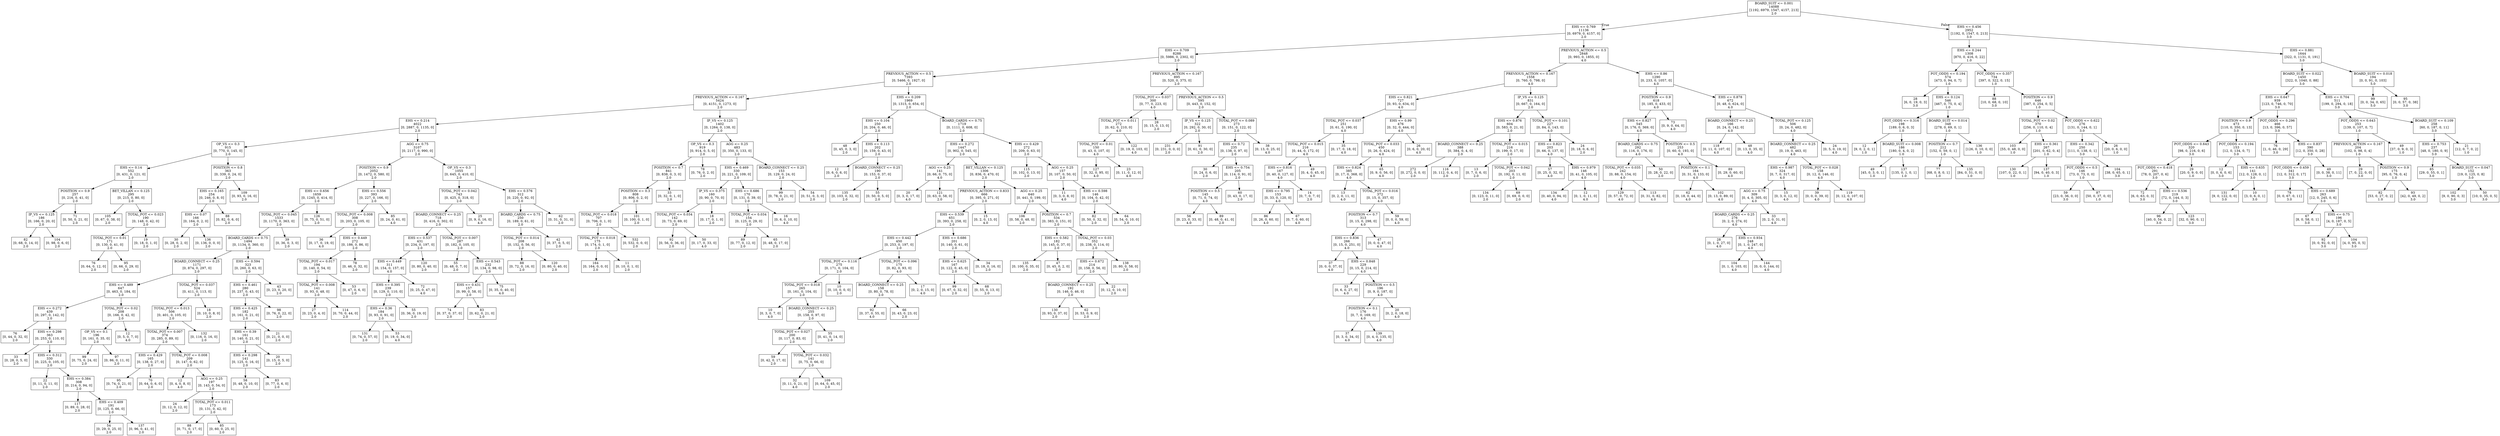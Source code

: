 digraph Tree {
node [shape=box] ;
0 [label="BOARD_SUIT <= 0.001\n14088\n[1192, 6979, 1547, 4157, 213]\n2.0"] ;
1 [label="EHS <= 0.769\n11136\n[0, 6979, 0, 4157, 0]\n2.0"] ;
0 -> 1 [labeldistance=2.5, labelangle=45, headlabel="True"] ;
2 [label="EHS <= 0.709\n8288\n[0, 5986, 0, 2302, 0]\n2.0"] ;
1 -> 2 ;
3 [label="PREVIOUS_ACTION <= 0.5\n7393\n[0, 5466, 0, 1927, 0]\n2.0"] ;
2 -> 3 ;
4 [label="PREVIOUS_ACTION <= 0.167\n5424\n[0, 4151, 0, 1273, 0]\n2.0"] ;
3 -> 4 ;
5 [label="EHS <= 0.214\n4022\n[0, 2887, 0, 1135, 0]\n2.0"] ;
4 -> 5 ;
6 [label="OP_VS <= 0.3\n915\n[0, 770, 0, 145, 0]\n2.0"] ;
5 -> 6 ;
7 [label="EHS <= 0.14\n552\n[0, 431, 0, 121, 0]\n2.0"] ;
6 -> 7 ;
8 [label="POSITION <= 0.9\n257\n[0, 216, 0, 41, 0]\n2.0"] ;
7 -> 8 ;
9 [label="IP_VS <= 0.125\n186\n[0, 166, 0, 20, 0]\n2.0"] ;
8 -> 9 ;
10 [label="82\n[0, 68, 0, 14, 0]\n2.0"] ;
9 -> 10 ;
11 [label="104\n[0, 98, 0, 6, 0]\n2.0"] ;
9 -> 11 ;
12 [label="71\n[0, 50, 0, 21, 0]\n2.0"] ;
8 -> 12 ;
13 [label="BET_VILLAN <= 0.125\n295\n[0, 215, 0, 80, 0]\n2.0"] ;
7 -> 13 ;
14 [label="105\n[0, 67, 0, 38, 0]\n2.0"] ;
13 -> 14 ;
15 [label="TOTAL_POT <= 0.023\n190\n[0, 148, 0, 42, 0]\n2.0"] ;
13 -> 15 ;
16 [label="TOTAL_POT <= 0.01\n171\n[0, 130, 0, 41, 0]\n2.0"] ;
15 -> 16 ;
17 [label="76\n[0, 64, 0, 12, 0]\n2.0"] ;
16 -> 17 ;
18 [label="95\n[0, 66, 0, 29, 0]\n2.0"] ;
16 -> 18 ;
19 [label="19\n[0, 18, 0, 1, 0]\n2.0"] ;
15 -> 19 ;
20 [label="POSITION <= 0.8\n363\n[0, 339, 0, 24, 0]\n2.0"] ;
6 -> 20 ;
21 [label="EHS <= 0.165\n254\n[0, 246, 0, 8, 0]\n2.0"] ;
20 -> 21 ;
22 [label="EHS <= 0.07\n166\n[0, 164, 0, 2, 0]\n2.0"] ;
21 -> 22 ;
23 [label="30\n[0, 28, 0, 2, 0]\n2.0"] ;
22 -> 23 ;
24 [label="136\n[0, 136, 0, 0, 0]\n2.0"] ;
22 -> 24 ;
25 [label="88\n[0, 82, 0, 6, 0]\n2.0"] ;
21 -> 25 ;
26 [label="109\n[0, 93, 0, 16, 0]\n2.0"] ;
20 -> 26 ;
27 [label="AGG <= 0.75\n3107\n[0, 2117, 0, 990, 0]\n2.0"] ;
5 -> 27 ;
28 [label="POSITION <= 0.9\n2052\n[0, 1472, 0, 580, 0]\n2.0"] ;
27 -> 28 ;
29 [label="EHS <= 0.656\n1659\n[0, 1245, 0, 414, 0]\n2.0"] ;
28 -> 29 ;
30 [label="TOTAL_POT <= 0.045\n1533\n[0, 1170, 0, 363, 0]\n2.0"] ;
29 -> 30 ;
31 [label="BOARD_CARDS <= 0.75\n1494\n[0, 1134, 0, 360, 0]\n2.0"] ;
30 -> 31 ;
32 [label="BOARD_CONNECT <= 0.25\n1171\n[0, 874, 0, 297, 0]\n2.0"] ;
31 -> 32 ;
33 [label="EHS <= 0.489\n647\n[0, 463, 0, 184, 0]\n2.0"] ;
32 -> 33 ;
34 [label="EHS <= 0.272\n439\n[0, 297, 0, 142, 0]\n2.0"] ;
33 -> 34 ;
35 [label="76\n[0, 44, 0, 32, 0]\n2.0"] ;
34 -> 35 ;
36 [label="EHS <= 0.298\n363\n[0, 253, 0, 110, 0]\n2.0"] ;
34 -> 36 ;
37 [label="33\n[0, 28, 0, 5, 0]\n2.0"] ;
36 -> 37 ;
38 [label="EHS <= 0.312\n330\n[0, 225, 0, 105, 0]\n2.0"] ;
36 -> 38 ;
39 [label="22\n[0, 11, 0, 11, 0]\n2.0"] ;
38 -> 39 ;
40 [label="EHS <= 0.384\n308\n[0, 214, 0, 94, 0]\n2.0"] ;
38 -> 40 ;
41 [label="117\n[0, 89, 0, 28, 0]\n2.0"] ;
40 -> 41 ;
42 [label="EHS <= 0.409\n191\n[0, 125, 0, 66, 0]\n2.0"] ;
40 -> 42 ;
43 [label="54\n[0, 29, 0, 25, 0]\n2.0"] ;
42 -> 43 ;
44 [label="137\n[0, 96, 0, 41, 0]\n2.0"] ;
42 -> 44 ;
45 [label="TOTAL_POT <= 0.02\n208\n[0, 166, 0, 42, 0]\n2.0"] ;
33 -> 45 ;
46 [label="OP_VS <= 0.1\n196\n[0, 161, 0, 35, 0]\n2.0"] ;
45 -> 46 ;
47 [label="99\n[0, 75, 0, 24, 0]\n2.0"] ;
46 -> 47 ;
48 [label="97\n[0, 86, 0, 11, 0]\n2.0"] ;
46 -> 48 ;
49 [label="12\n[0, 5, 0, 7, 0]\n4.0"] ;
45 -> 49 ;
50 [label="TOTAL_POT <= 0.037\n524\n[0, 411, 0, 113, 0]\n2.0"] ;
32 -> 50 ;
51 [label="TOTAL_POT <= 0.013\n506\n[0, 401, 0, 105, 0]\n2.0"] ;
50 -> 51 ;
52 [label="TOTAL_POT <= 0.007\n374\n[0, 285, 0, 89, 0]\n2.0"] ;
51 -> 52 ;
53 [label="EHS <= 0.429\n165\n[0, 138, 0, 27, 0]\n2.0"] ;
52 -> 53 ;
54 [label="95\n[0, 74, 0, 21, 0]\n2.0"] ;
53 -> 54 ;
55 [label="70\n[0, 64, 0, 6, 0]\n2.0"] ;
53 -> 55 ;
56 [label="TOTAL_POT <= 0.008\n209\n[0, 147, 0, 62, 0]\n2.0"] ;
52 -> 56 ;
57 [label="12\n[0, 4, 0, 8, 0]\n4.0"] ;
56 -> 57 ;
58 [label="AGG <= 0.25\n197\n[0, 143, 0, 54, 0]\n2.0"] ;
56 -> 58 ;
59 [label="24\n[0, 12, 0, 12, 0]\n2.0"] ;
58 -> 59 ;
60 [label="TOTAL_POT <= 0.011\n173\n[0, 131, 0, 42, 0]\n2.0"] ;
58 -> 60 ;
61 [label="88\n[0, 71, 0, 17, 0]\n2.0"] ;
60 -> 61 ;
62 [label="85\n[0, 60, 0, 25, 0]\n2.0"] ;
60 -> 62 ;
63 [label="132\n[0, 116, 0, 16, 0]\n2.0"] ;
51 -> 63 ;
64 [label="18\n[0, 10, 0, 8, 0]\n2.0"] ;
50 -> 64 ;
65 [label="EHS <= 0.594\n323\n[0, 260, 0, 63, 0]\n2.0"] ;
31 -> 65 ;
66 [label="EHS <= 0.461\n280\n[0, 237, 0, 43, 0]\n2.0"] ;
65 -> 66 ;
67 [label="EHS <= 0.425\n182\n[0, 161, 0, 21, 0]\n2.0"] ;
66 -> 67 ;
68 [label="EHS <= 0.39\n161\n[0, 140, 0, 21, 0]\n2.0"] ;
67 -> 68 ;
69 [label="EHS <= 0.298\n141\n[0, 125, 0, 16, 0]\n2.0"] ;
68 -> 69 ;
70 [label="58\n[0, 48, 0, 10, 0]\n2.0"] ;
69 -> 70 ;
71 [label="83\n[0, 77, 0, 6, 0]\n2.0"] ;
69 -> 71 ;
72 [label="20\n[0, 15, 0, 5, 0]\n2.0"] ;
68 -> 72 ;
73 [label="21\n[0, 21, 0, 0, 0]\n2.0"] ;
67 -> 73 ;
74 [label="98\n[0, 76, 0, 22, 0]\n2.0"] ;
66 -> 74 ;
75 [label="43\n[0, 23, 0, 20, 0]\n2.0"] ;
65 -> 75 ;
76 [label="39\n[0, 36, 0, 3, 0]\n2.0"] ;
30 -> 76 ;
77 [label="126\n[0, 75, 0, 51, 0]\n2.0"] ;
29 -> 77 ;
78 [label="EHS <= 0.556\n393\n[0, 227, 0, 166, 0]\n2.0"] ;
28 -> 78 ;
79 [label="TOTAL_POT <= 0.008\n308\n[0, 203, 0, 105, 0]\n2.0"] ;
78 -> 79 ;
80 [label="36\n[0, 17, 0, 19, 0]\n4.0"] ;
79 -> 80 ;
81 [label="EHS <= 0.449\n272\n[0, 186, 0, 86, 0]\n2.0"] ;
79 -> 81 ;
82 [label="TOTAL_POT <= 0.017\n194\n[0, 140, 0, 54, 0]\n2.0"] ;
81 -> 82 ;
83 [label="TOTAL_POT <= 0.008\n141\n[0, 93, 0, 48, 0]\n2.0"] ;
82 -> 83 ;
84 [label="27\n[0, 23, 0, 4, 0]\n2.0"] ;
83 -> 84 ;
85 [label="114\n[0, 70, 0, 44, 0]\n2.0"] ;
83 -> 85 ;
86 [label="53\n[0, 47, 0, 6, 0]\n2.0"] ;
82 -> 86 ;
87 [label="78\n[0, 46, 0, 32, 0]\n2.0"] ;
81 -> 87 ;
88 [label="85\n[0, 24, 0, 61, 0]\n4.0"] ;
78 -> 88 ;
89 [label="OP_VS <= 0.3\n1055\n[0, 645, 0, 410, 0]\n2.0"] ;
27 -> 89 ;
90 [label="TOTAL_POT <= 0.042\n743\n[0, 425, 0, 318, 0]\n2.0"] ;
89 -> 90 ;
91 [label="BOARD_CONNECT <= 0.25\n718\n[0, 416, 0, 302, 0]\n2.0"] ;
90 -> 91 ;
92 [label="EHS <= 0.537\n431\n[0, 234, 0, 197, 0]\n2.0"] ;
91 -> 92 ;
93 [label="EHS <= 0.449\n311\n[0, 154, 0, 157, 0]\n4.0"] ;
92 -> 93 ;
94 [label="EHS <= 0.395\n239\n[0, 129, 0, 110, 0]\n2.0"] ;
93 -> 94 ;
95 [label="EHS <= 0.36\n184\n[0, 93, 0, 91, 0]\n2.0"] ;
94 -> 95 ;
96 [label="131\n[0, 74, 0, 57, 0]\n2.0"] ;
95 -> 96 ;
97 [label="53\n[0, 19, 0, 34, 0]\n4.0"] ;
95 -> 97 ;
98 [label="55\n[0, 36, 0, 19, 0]\n2.0"] ;
94 -> 98 ;
99 [label="72\n[0, 25, 0, 47, 0]\n4.0"] ;
93 -> 99 ;
100 [label="120\n[0, 80, 0, 40, 0]\n2.0"] ;
92 -> 100 ;
101 [label="TOTAL_POT <= 0.007\n287\n[0, 182, 0, 105, 0]\n2.0"] ;
91 -> 101 ;
102 [label="55\n[0, 48, 0, 7, 0]\n2.0"] ;
101 -> 102 ;
103 [label="EHS <= 0.543\n232\n[0, 134, 0, 98, 0]\n2.0"] ;
101 -> 103 ;
104 [label="EHS <= 0.431\n157\n[0, 99, 0, 58, 0]\n2.0"] ;
103 -> 104 ;
105 [label="74\n[0, 37, 0, 37, 0]\n2.0"] ;
104 -> 105 ;
106 [label="83\n[0, 62, 0, 21, 0]\n2.0"] ;
104 -> 106 ;
107 [label="75\n[0, 35, 0, 40, 0]\n4.0"] ;
103 -> 107 ;
108 [label="25\n[0, 9, 0, 16, 0]\n4.0"] ;
90 -> 108 ;
109 [label="EHS <= 0.576\n312\n[0, 220, 0, 92, 0]\n2.0"] ;
89 -> 109 ;
110 [label="BOARD_CARDS <= 0.75\n250\n[0, 189, 0, 61, 0]\n2.0"] ;
109 -> 110 ;
111 [label="TOTAL_POT <= 0.014\n208\n[0, 152, 0, 56, 0]\n2.0"] ;
110 -> 111 ;
112 [label="88\n[0, 72, 0, 16, 0]\n2.0"] ;
111 -> 112 ;
113 [label="120\n[0, 80, 0, 40, 0]\n2.0"] ;
111 -> 113 ;
114 [label="42\n[0, 37, 0, 5, 0]\n2.0"] ;
110 -> 114 ;
115 [label="62\n[0, 31, 0, 31, 0]\n2.0"] ;
109 -> 115 ;
116 [label="IP_VS <= 0.125\n1402\n[0, 1264, 0, 138, 0]\n2.0"] ;
4 -> 116 ;
117 [label="OP_VS <= 0.3\n919\n[0, 914, 0, 5, 0]\n2.0"] ;
116 -> 117 ;
118 [label="POSITION <= 0.7\n841\n[0, 838, 0, 3, 0]\n2.0"] ;
117 -> 118 ;
119 [label="POSITION <= 0.3\n808\n[0, 806, 0, 2, 0]\n2.0"] ;
118 -> 119 ;
120 [label="TOTAL_POT <= 0.018\n707\n[0, 706, 0, 1, 0]\n2.0"] ;
119 -> 120 ;
121 [label="TOTAL_POT <= 0.018\n175\n[0, 174, 0, 1, 0]\n2.0"] ;
120 -> 121 ;
122 [label="164\n[0, 164, 0, 0, 0]\n2.0"] ;
121 -> 122 ;
123 [label="11\n[0, 10, 0, 1, 0]\n2.0"] ;
121 -> 123 ;
124 [label="532\n[0, 532, 0, 0, 0]\n2.0"] ;
120 -> 124 ;
125 [label="101\n[0, 100, 0, 1, 0]\n2.0"] ;
119 -> 125 ;
126 [label="33\n[0, 32, 0, 1, 0]\n2.0"] ;
118 -> 126 ;
127 [label="78\n[0, 76, 0, 2, 0]\n2.0"] ;
117 -> 127 ;
128 [label="AGG <= 0.25\n483\n[0, 350, 0, 133, 0]\n2.0"] ;
116 -> 128 ;
129 [label="EHS <= 0.469\n330\n[0, 221, 0, 109, 0]\n2.0"] ;
128 -> 129 ;
130 [label="IP_VS <= 0.375\n160\n[0, 90, 0, 70, 0]\n2.0"] ;
129 -> 130 ;
131 [label="TOTAL_POT <= 0.034\n142\n[0, 73, 0, 69, 0]\n2.0"] ;
130 -> 131 ;
132 [label="92\n[0, 56, 0, 36, 0]\n2.0"] ;
131 -> 132 ;
133 [label="50\n[0, 17, 0, 33, 0]\n4.0"] ;
131 -> 133 ;
134 [label="18\n[0, 17, 0, 1, 0]\n2.0"] ;
130 -> 134 ;
135 [label="EHS <= 0.686\n170\n[0, 131, 0, 39, 0]\n2.0"] ;
129 -> 135 ;
136 [label="TOTAL_POT <= 0.034\n154\n[0, 125, 0, 29, 0]\n2.0"] ;
135 -> 136 ;
137 [label="89\n[0, 77, 0, 12, 0]\n2.0"] ;
136 -> 137 ;
138 [label="65\n[0, 48, 0, 17, 0]\n2.0"] ;
136 -> 138 ;
139 [label="16\n[0, 6, 0, 10, 0]\n4.0"] ;
135 -> 139 ;
140 [label="BOARD_CONNECT <= 0.25\n153\n[0, 129, 0, 24, 0]\n2.0"] ;
128 -> 140 ;
141 [label="99\n[0, 78, 0, 21, 0]\n2.0"] ;
140 -> 141 ;
142 [label="54\n[0, 51, 0, 3, 0]\n2.0"] ;
140 -> 142 ;
143 [label="EHS <= 0.209\n1969\n[0, 1315, 0, 654, 0]\n2.0"] ;
3 -> 143 ;
144 [label="EHS <= 0.104\n250\n[0, 204, 0, 46, 0]\n2.0"] ;
143 -> 144 ;
145 [label="48\n[0, 45, 0, 3, 0]\n2.0"] ;
144 -> 145 ;
146 [label="EHS <= 0.113\n202\n[0, 159, 0, 43, 0]\n2.0"] ;
144 -> 146 ;
147 [label="12\n[0, 6, 0, 6, 0]\n2.0"] ;
146 -> 147 ;
148 [label="BOARD_CONNECT <= 0.25\n190\n[0, 153, 0, 37, 0]\n2.0"] ;
146 -> 148 ;
149 [label="135\n[0, 103, 0, 32, 0]\n2.0"] ;
148 -> 149 ;
150 [label="55\n[0, 50, 0, 5, 0]\n2.0"] ;
148 -> 150 ;
151 [label="BOARD_CARDS <= 0.75\n1719\n[0, 1111, 0, 608, 0]\n2.0"] ;
143 -> 151 ;
152 [label="EHS <= 0.272\n1447\n[0, 902, 0, 545, 0]\n2.0"] ;
151 -> 152 ;
153 [label="AGG <= 0.25\n141\n[0, 66, 0, 75, 0]\n4.0"] ;
152 -> 153 ;
154 [label="20\n[0, 3, 0, 17, 0]\n4.0"] ;
153 -> 154 ;
155 [label="121\n[0, 63, 0, 58, 0]\n2.0"] ;
153 -> 155 ;
156 [label="BET_VILLAN <= 0.125\n1306\n[0, 836, 0, 470, 0]\n2.0"] ;
152 -> 156 ;
157 [label="PREVIOUS_ACTION <= 0.833\n666\n[0, 395, 0, 271, 0]\n2.0"] ;
156 -> 157 ;
158 [label="EHS <= 0.539\n651\n[0, 393, 0, 258, 0]\n2.0"] ;
157 -> 158 ;
159 [label="EHS <= 0.442\n450\n[0, 253, 0, 197, 0]\n2.0"] ;
158 -> 159 ;
160 [label="TOTAL_POT <= 0.116\n275\n[0, 171, 0, 104, 0]\n2.0"] ;
159 -> 160 ;
161 [label="TOTAL_POT <= 0.018\n265\n[0, 161, 0, 104, 0]\n2.0"] ;
160 -> 161 ;
162 [label="10\n[0, 3, 0, 7, 0]\n4.0"] ;
161 -> 162 ;
163 [label="BOARD_CONNECT <= 0.25\n255\n[0, 158, 0, 97, 0]\n2.0"] ;
161 -> 163 ;
164 [label="TOTAL_POT <= 0.027\n200\n[0, 117, 0, 83, 0]\n2.0"] ;
163 -> 164 ;
165 [label="59\n[0, 42, 0, 17, 0]\n2.0"] ;
164 -> 165 ;
166 [label="TOTAL_POT <= 0.032\n141\n[0, 75, 0, 66, 0]\n2.0"] ;
164 -> 166 ;
167 [label="32\n[0, 11, 0, 21, 0]\n4.0"] ;
166 -> 167 ;
168 [label="109\n[0, 64, 0, 45, 0]\n2.0"] ;
166 -> 168 ;
169 [label="55\n[0, 41, 0, 14, 0]\n2.0"] ;
163 -> 169 ;
170 [label="10\n[0, 10, 0, 0, 0]\n2.0"] ;
160 -> 170 ;
171 [label="TOTAL_POT <= 0.096\n175\n[0, 82, 0, 93, 0]\n4.0"] ;
159 -> 171 ;
172 [label="BOARD_CONNECT <= 0.25\n158\n[0, 80, 0, 78, 0]\n2.0"] ;
171 -> 172 ;
173 [label="92\n[0, 37, 0, 55, 0]\n4.0"] ;
172 -> 173 ;
174 [label="66\n[0, 43, 0, 23, 0]\n2.0"] ;
172 -> 174 ;
175 [label="17\n[0, 2, 0, 15, 0]\n4.0"] ;
171 -> 175 ;
176 [label="EHS <= 0.686\n201\n[0, 140, 0, 61, 0]\n2.0"] ;
158 -> 176 ;
177 [label="EHS <= 0.625\n167\n[0, 122, 0, 45, 0]\n2.0"] ;
176 -> 177 ;
178 [label="99\n[0, 67, 0, 32, 0]\n2.0"] ;
177 -> 178 ;
179 [label="68\n[0, 55, 0, 13, 0]\n2.0"] ;
177 -> 179 ;
180 [label="34\n[0, 18, 0, 16, 0]\n2.0"] ;
176 -> 180 ;
181 [label="15\n[0, 2, 0, 13, 0]\n4.0"] ;
157 -> 181 ;
182 [label="AGG <= 0.25\n640\n[0, 441, 0, 199, 0]\n2.0"] ;
156 -> 182 ;
183 [label="106\n[0, 58, 0, 48, 0]\n2.0"] ;
182 -> 183 ;
184 [label="POSITION <= 0.7\n534\n[0, 383, 0, 151, 0]\n2.0"] ;
182 -> 184 ;
185 [label="EHS <= 0.582\n182\n[0, 145, 0, 37, 0]\n2.0"] ;
184 -> 185 ;
186 [label="135\n[0, 100, 0, 35, 0]\n2.0"] ;
185 -> 186 ;
187 [label="47\n[0, 45, 0, 2, 0]\n2.0"] ;
185 -> 187 ;
188 [label="TOTAL_POT <= 0.03\n352\n[0, 238, 0, 114, 0]\n2.0"] ;
184 -> 188 ;
189 [label="EHS <= 0.672\n214\n[0, 158, 0, 56, 0]\n2.0"] ;
188 -> 189 ;
190 [label="BOARD_CONNECT <= 0.25\n192\n[0, 146, 0, 46, 0]\n2.0"] ;
189 -> 190 ;
191 [label="130\n[0, 93, 0, 37, 0]\n2.0"] ;
190 -> 191 ;
192 [label="62\n[0, 53, 0, 9, 0]\n2.0"] ;
190 -> 192 ;
193 [label="22\n[0, 12, 0, 10, 0]\n2.0"] ;
189 -> 193 ;
194 [label="138\n[0, 80, 0, 58, 0]\n2.0"] ;
188 -> 194 ;
195 [label="EHS <= 0.429\n272\n[0, 209, 0, 63, 0]\n2.0"] ;
151 -> 195 ;
196 [label="115\n[0, 102, 0, 13, 0]\n2.0"] ;
195 -> 196 ;
197 [label="AGG <= 0.25\n157\n[0, 107, 0, 50, 0]\n2.0"] ;
195 -> 197 ;
198 [label="11\n[0, 3, 0, 8, 0]\n4.0"] ;
197 -> 198 ;
199 [label="EHS <= 0.598\n146\n[0, 104, 0, 42, 0]\n2.0"] ;
197 -> 199 ;
200 [label="82\n[0, 50, 0, 32, 0]\n2.0"] ;
199 -> 200 ;
201 [label="64\n[0, 54, 0, 10, 0]\n2.0"] ;
199 -> 201 ;
202 [label="PREVIOUS_ACTION <= 0.167\n895\n[0, 520, 0, 375, 0]\n2.0"] ;
2 -> 202 ;
203 [label="TOTAL_POT <= 0.037\n300\n[0, 77, 0, 223, 0]\n4.0"] ;
202 -> 203 ;
204 [label="TOTAL_POT <= 0.011\n272\n[0, 62, 0, 210, 0]\n4.0"] ;
203 -> 204 ;
205 [label="TOTAL_POT <= 0.01\n150\n[0, 43, 0, 107, 0]\n4.0"] ;
204 -> 205 ;
206 [label="127\n[0, 32, 0, 95, 0]\n4.0"] ;
205 -> 206 ;
207 [label="23\n[0, 11, 0, 12, 0]\n4.0"] ;
205 -> 207 ;
208 [label="122\n[0, 19, 0, 103, 0]\n4.0"] ;
204 -> 208 ;
209 [label="28\n[0, 15, 0, 13, 0]\n2.0"] ;
203 -> 209 ;
210 [label="PREVIOUS_ACTION <= 0.5\n595\n[0, 443, 0, 152, 0]\n2.0"] ;
202 -> 210 ;
211 [label="IP_VS <= 0.125\n322\n[0, 292, 0, 30, 0]\n2.0"] ;
210 -> 211 ;
212 [label="231\n[0, 231, 0, 0, 0]\n2.0"] ;
211 -> 212 ;
213 [label="91\n[0, 61, 0, 30, 0]\n2.0"] ;
211 -> 213 ;
214 [label="TOTAL_POT <= 0.089\n273\n[0, 151, 0, 122, 0]\n2.0"] ;
210 -> 214 ;
215 [label="EHS <= 0.72\n235\n[0, 138, 0, 97, 0]\n2.0"] ;
214 -> 215 ;
216 [label="30\n[0, 24, 0, 6, 0]\n2.0"] ;
215 -> 216 ;
217 [label="EHS <= 0.754\n205\n[0, 114, 0, 91, 0]\n2.0"] ;
215 -> 217 ;
218 [label="POSITION <= 0.5\n145\n[0, 71, 0, 74, 0]\n4.0"] ;
217 -> 218 ;
219 [label="56\n[0, 23, 0, 33, 0]\n4.0"] ;
218 -> 219 ;
220 [label="89\n[0, 48, 0, 41, 0]\n2.0"] ;
218 -> 220 ;
221 [label="60\n[0, 43, 0, 17, 0]\n2.0"] ;
217 -> 221 ;
222 [label="38\n[0, 13, 0, 25, 0]\n4.0"] ;
214 -> 222 ;
223 [label="PREVIOUS_ACTION <= 0.5\n2848\n[0, 993, 0, 1855, 0]\n4.0"] ;
1 -> 223 ;
224 [label="PREVIOUS_ACTION <= 0.167\n1558\n[0, 760, 0, 798, 0]\n4.0"] ;
223 -> 224 ;
225 [label="EHS <= 0.821\n727\n[0, 93, 0, 634, 0]\n4.0"] ;
224 -> 225 ;
226 [label="TOTAL_POT <= 0.037\n251\n[0, 61, 0, 190, 0]\n4.0"] ;
225 -> 226 ;
227 [label="TOTAL_POT <= 0.015\n216\n[0, 44, 0, 172, 0]\n4.0"] ;
226 -> 227 ;
228 [label="EHS <= 0.816\n167\n[0, 40, 0, 127, 0]\n4.0"] ;
227 -> 228 ;
229 [label="EHS <= 0.795\n153\n[0, 33, 0, 120, 0]\n4.0"] ;
228 -> 229 ;
230 [label="86\n[0, 26, 0, 60, 0]\n4.0"] ;
229 -> 230 ;
231 [label="67\n[0, 7, 0, 60, 0]\n4.0"] ;
229 -> 231 ;
232 [label="14\n[0, 7, 0, 7, 0]\n2.0"] ;
228 -> 232 ;
233 [label="49\n[0, 4, 0, 45, 0]\n4.0"] ;
227 -> 233 ;
234 [label="35\n[0, 17, 0, 18, 0]\n4.0"] ;
226 -> 234 ;
235 [label="EHS <= 0.99\n476\n[0, 32, 0, 444, 0]\n4.0"] ;
225 -> 235 ;
236 [label="TOTAL_POT <= 0.033\n450\n[0, 26, 0, 424, 0]\n4.0"] ;
235 -> 236 ;
237 [label="EHS <= 0.824\n385\n[0, 17, 0, 368, 0]\n4.0"] ;
236 -> 237 ;
238 [label="13\n[0, 2, 0, 11, 0]\n4.0"] ;
237 -> 238 ;
239 [label="TOTAL_POT <= 0.016\n372\n[0, 15, 0, 357, 0]\n4.0"] ;
237 -> 239 ;
240 [label="POSITION <= 0.7\n313\n[0, 15, 0, 298, 0]\n4.0"] ;
239 -> 240 ;
241 [label="EHS <= 0.836\n266\n[0, 15, 0, 251, 0]\n4.0"] ;
240 -> 241 ;
242 [label="37\n[0, 0, 0, 37, 0]\n4.0"] ;
241 -> 242 ;
243 [label="EHS <= 0.848\n229\n[0, 15, 0, 214, 0]\n4.0"] ;
241 -> 243 ;
244 [label="33\n[0, 6, 0, 27, 0]\n4.0"] ;
243 -> 244 ;
245 [label="POSITION <= 0.5\n196\n[0, 9, 0, 187, 0]\n4.0"] ;
243 -> 245 ;
246 [label="POSITION <= 0.1\n176\n[0, 7, 0, 169, 0]\n4.0"] ;
245 -> 246 ;
247 [label="37\n[0, 3, 0, 34, 0]\n4.0"] ;
246 -> 247 ;
248 [label="139\n[0, 4, 0, 135, 0]\n4.0"] ;
246 -> 248 ;
249 [label="20\n[0, 2, 0, 18, 0]\n4.0"] ;
245 -> 249 ;
250 [label="47\n[0, 0, 0, 47, 0]\n4.0"] ;
240 -> 250 ;
251 [label="59\n[0, 0, 0, 59, 0]\n4.0"] ;
239 -> 251 ;
252 [label="65\n[0, 9, 0, 56, 0]\n4.0"] ;
236 -> 252 ;
253 [label="26\n[0, 6, 0, 20, 0]\n4.0"] ;
235 -> 253 ;
254 [label="IP_VS <= 0.125\n831\n[0, 667, 0, 164, 0]\n2.0"] ;
224 -> 254 ;
255 [label="EHS <= 0.876\n604\n[0, 583, 0, 21, 0]\n2.0"] ;
254 -> 255 ;
256 [label="BOARD_CONNECT <= 0.25\n388\n[0, 384, 0, 4, 0]\n2.0"] ;
255 -> 256 ;
257 [label="272\n[0, 272, 0, 0, 0]\n2.0"] ;
256 -> 257 ;
258 [label="116\n[0, 112, 0, 4, 0]\n2.0"] ;
256 -> 258 ;
259 [label="TOTAL_POT <= 0.015\n216\n[0, 199, 0, 17, 0]\n2.0"] ;
255 -> 259 ;
260 [label="13\n[0, 7, 0, 6, 0]\n2.0"] ;
259 -> 260 ;
261 [label="TOTAL_POT <= 0.042\n203\n[0, 192, 0, 11, 0]\n2.0"] ;
259 -> 261 ;
262 [label="134\n[0, 123, 0, 11, 0]\n2.0"] ;
261 -> 262 ;
263 [label="69\n[0, 69, 0, 0, 0]\n2.0"] ;
261 -> 263 ;
264 [label="TOTAL_POT <= 0.101\n227\n[0, 84, 0, 143, 0]\n4.0"] ;
254 -> 264 ;
265 [label="EHS <= 0.823\n203\n[0, 66, 0, 137, 0]\n4.0"] ;
264 -> 265 ;
266 [label="57\n[0, 25, 0, 32, 0]\n4.0"] ;
265 -> 266 ;
267 [label="EHS <= 0.979\n146\n[0, 41, 0, 105, 0]\n4.0"] ;
265 -> 267 ;
268 [label="134\n[0, 40, 0, 94, 0]\n4.0"] ;
267 -> 268 ;
269 [label="12\n[0, 1, 0, 11, 0]\n4.0"] ;
267 -> 269 ;
270 [label="24\n[0, 18, 0, 6, 0]\n2.0"] ;
264 -> 270 ;
271 [label="EHS <= 0.86\n1290\n[0, 233, 0, 1057, 0]\n4.0"] ;
223 -> 271 ;
272 [label="POSITION <= 0.9\n618\n[0, 185, 0, 433, 0]\n4.0"] ;
271 -> 272 ;
273 [label="EHS <= 0.827\n545\n[0, 176, 0, 369, 0]\n4.0"] ;
272 -> 273 ;
274 [label="BOARD_CARDS <= 0.75\n292\n[0, 116, 0, 176, 0]\n4.0"] ;
273 -> 274 ;
275 [label="TOTAL_POT <= 0.035\n242\n[0, 88, 0, 154, 0]\n4.0"] ;
274 -> 275 ;
276 [label="129\n[0, 57, 0, 72, 0]\n4.0"] ;
275 -> 276 ;
277 [label="113\n[0, 31, 0, 82, 0]\n4.0"] ;
275 -> 277 ;
278 [label="50\n[0, 28, 0, 22, 0]\n2.0"] ;
274 -> 278 ;
279 [label="POSITION <= 0.5\n253\n[0, 60, 0, 193, 0]\n4.0"] ;
273 -> 279 ;
280 [label="POSITION <= 0.1\n164\n[0, 31, 0, 133, 0]\n4.0"] ;
279 -> 280 ;
281 [label="62\n[0, 18, 0, 44, 0]\n4.0"] ;
280 -> 281 ;
282 [label="102\n[0, 13, 0, 89, 0]\n4.0"] ;
280 -> 282 ;
283 [label="89\n[0, 29, 0, 60, 0]\n4.0"] ;
279 -> 283 ;
284 [label="73\n[0, 9, 0, 64, 0]\n4.0"] ;
272 -> 284 ;
285 [label="EHS <= 0.878\n672\n[0, 48, 0, 624, 0]\n4.0"] ;
271 -> 285 ;
286 [label="BOARD_CONNECT <= 0.25\n166\n[0, 24, 0, 142, 0]\n4.0"] ;
285 -> 286 ;
287 [label="118\n[0, 11, 0, 107, 0]\n4.0"] ;
286 -> 287 ;
288 [label="48\n[0, 13, 0, 35, 0]\n4.0"] ;
286 -> 288 ;
289 [label="TOTAL_POT <= 0.125\n506\n[0, 24, 0, 482, 0]\n4.0"] ;
285 -> 289 ;
290 [label="BOARD_CONNECT <= 0.25\n482\n[0, 19, 0, 463, 0]\n4.0"] ;
289 -> 290 ;
291 [label="EHS <= 0.987\n324\n[0, 7, 0, 317, 0]\n4.0"] ;
290 -> 291 ;
292 [label="AGG <= 0.75\n309\n[0, 4, 0, 305, 0]\n4.0"] ;
291 -> 292 ;
293 [label="BOARD_CARDS <= 0.25\n276\n[0, 2, 0, 274, 0]\n4.0"] ;
292 -> 293 ;
294 [label="28\n[0, 1, 0, 27, 0]\n4.0"] ;
293 -> 294 ;
295 [label="EHS <= 0.934\n248\n[0, 1, 0, 247, 0]\n4.0"] ;
293 -> 295 ;
296 [label="104\n[0, 1, 0, 103, 0]\n4.0"] ;
295 -> 296 ;
297 [label="144\n[0, 0, 0, 144, 0]\n4.0"] ;
295 -> 297 ;
298 [label="33\n[0, 2, 0, 31, 0]\n4.0"] ;
292 -> 298 ;
299 [label="15\n[0, 3, 0, 12, 0]\n4.0"] ;
291 -> 299 ;
300 [label="TOTAL_POT <= 0.028\n158\n[0, 12, 0, 146, 0]\n4.0"] ;
290 -> 300 ;
301 [label="39\n[0, 0, 0, 39, 0]\n4.0"] ;
300 -> 301 ;
302 [label="119\n[0, 12, 0, 107, 0]\n4.0"] ;
300 -> 302 ;
303 [label="24\n[0, 5, 0, 19, 0]\n4.0"] ;
289 -> 303 ;
304 [label="EHS <= 0.456\n2952\n[1192, 0, 1547, 0, 213]\n3.0"] ;
0 -> 304 [labeldistance=2.5, labelangle=-45, headlabel="False"] ;
305 [label="EHS <= 0.244\n1308\n[870, 0, 416, 0, 22]\n1.0"] ;
304 -> 305 ;
306 [label="POT_ODDS <= 0.194\n574\n[473, 0, 94, 0, 7]\n1.0"] ;
305 -> 306 ;
307 [label="28\n[6, 0, 19, 0, 3]\n3.0"] ;
306 -> 307 ;
308 [label="EHS <= 0.124\n546\n[467, 0, 75, 0, 4]\n1.0"] ;
306 -> 308 ;
309 [label="POT_ODDS <= 0.316\n198\n[189, 0, 6, 0, 3]\n1.0"] ;
308 -> 309 ;
310 [label="12\n[9, 0, 2, 0, 1]\n1.0"] ;
309 -> 310 ;
311 [label="BOARD_SUIT <= 0.008\n186\n[180, 0, 4, 0, 2]\n1.0"] ;
309 -> 311 ;
312 [label="49\n[45, 0, 3, 0, 1]\n1.0"] ;
311 -> 312 ;
313 [label="137\n[135, 0, 1, 0, 1]\n1.0"] ;
311 -> 313 ;
314 [label="BOARD_SUIT <= 0.014\n348\n[278, 0, 69, 0, 1]\n1.0"] ;
308 -> 314 ;
315 [label="POSITION <= 0.7\n212\n[152, 0, 59, 0, 1]\n1.0"] ;
314 -> 315 ;
316 [label="77\n[68, 0, 8, 0, 1]\n1.0"] ;
315 -> 316 ;
317 [label="135\n[84, 0, 51, 0, 0]\n1.0"] ;
315 -> 317 ;
318 [label="136\n[126, 0, 10, 0, 0]\n1.0"] ;
314 -> 318 ;
319 [label="POT_ODDS <= 0.357\n734\n[397, 0, 322, 0, 15]\n1.0"] ;
305 -> 319 ;
320 [label="88\n[10, 0, 68, 0, 10]\n3.0"] ;
319 -> 320 ;
321 [label="POSITION <= 0.9\n646\n[387, 0, 254, 0, 5]\n1.0"] ;
319 -> 321 ;
322 [label="TOTAL_POT <= 0.02\n370\n[256, 0, 110, 0, 4]\n1.0"] ;
321 -> 322 ;
323 [label="103\n[55, 0, 48, 0, 0]\n1.0"] ;
322 -> 323 ;
324 [label="EHS <= 0.361\n267\n[201, 0, 62, 0, 4]\n1.0"] ;
322 -> 324 ;
325 [label="130\n[107, 0, 22, 0, 1]\n1.0"] ;
324 -> 325 ;
326 [label="137\n[94, 0, 40, 0, 3]\n1.0"] ;
324 -> 326 ;
327 [label="POT_ODDS <= 0.622\n276\n[131, 0, 144, 0, 1]\n3.0"] ;
321 -> 327 ;
328 [label="EHS <= 0.342\n250\n[111, 0, 138, 0, 1]\n3.0"] ;
327 -> 328 ;
329 [label="POT_ODDS <= 0.5\n146\n[73, 0, 73, 0, 0]\n1.0"] ;
328 -> 329 ;
330 [label="59\n[23, 0, 36, 0, 0]\n3.0"] ;
329 -> 330 ;
331 [label="87\n[50, 0, 37, 0, 0]\n1.0"] ;
329 -> 331 ;
332 [label="104\n[38, 0, 65, 0, 1]\n3.0"] ;
328 -> 332 ;
333 [label="26\n[20, 0, 6, 0, 0]\n1.0"] ;
327 -> 333 ;
334 [label="EHS <= 0.881\n1644\n[322, 0, 1131, 0, 191]\n3.0"] ;
304 -> 334 ;
335 [label="BOARD_SUIT <= 0.022\n1450\n[322, 0, 1040, 0, 88]\n3.0"] ;
334 -> 335 ;
336 [label="EHS <= 0.647\n939\n[123, 0, 746, 0, 70]\n3.0"] ;
335 -> 336 ;
337 [label="POSITION <= 0.9\n473\n[110, 0, 350, 0, 13]\n3.0"] ;
336 -> 337 ;
338 [label="POT_ODDS <= 0.643\n320\n[98, 0, 216, 0, 6]\n3.0"] ;
337 -> 338 ;
339 [label="POT_ODDS <= 0.418\n291\n[78, 0, 207, 0, 6]\n3.0"] ;
338 -> 339 ;
340 [label="72\n[6, 0, 63, 0, 3]\n3.0"] ;
339 -> 340 ;
341 [label="EHS <= 0.536\n219\n[72, 0, 144, 0, 3]\n3.0"] ;
339 -> 341 ;
342 [label="96\n[40, 0, 54, 0, 2]\n3.0"] ;
341 -> 342 ;
343 [label="123\n[32, 0, 90, 0, 1]\n3.0"] ;
341 -> 343 ;
344 [label="29\n[20, 0, 9, 0, 0]\n1.0"] ;
338 -> 344 ;
345 [label="POT_ODDS <= 0.194\n153\n[12, 0, 134, 0, 7]\n3.0"] ;
337 -> 345 ;
346 [label="12\n[0, 0, 6, 0, 6]\n3.0"] ;
345 -> 346 ;
347 [label="EHS <= 0.635\n141\n[12, 0, 128, 0, 1]\n3.0"] ;
345 -> 347 ;
348 [label="131\n[9, 0, 122, 0, 0]\n3.0"] ;
347 -> 348 ;
349 [label="10\n[3, 0, 6, 0, 1]\n3.0"] ;
347 -> 349 ;
350 [label="POT_ODDS <= 0.296\n466\n[13, 0, 396, 0, 57]\n3.0"] ;
336 -> 350 ;
351 [label="76\n[1, 0, 46, 0, 29]\n3.0"] ;
350 -> 351 ;
352 [label="EHS <= 0.837\n390\n[12, 0, 350, 0, 28]\n3.0"] ;
350 -> 352 ;
353 [label="POT_ODDS <= 0.459\n341\n[12, 0, 312, 0, 17]\n3.0"] ;
352 -> 353 ;
354 [label="78\n[0, 0, 67, 0, 11]\n3.0"] ;
353 -> 354 ;
355 [label="EHS <= 0.689\n263\n[12, 0, 245, 0, 6]\n3.0"] ;
353 -> 355 ;
356 [label="67\n[8, 0, 58, 0, 1]\n3.0"] ;
355 -> 356 ;
357 [label="EHS <= 0.75\n196\n[4, 0, 187, 0, 5]\n3.0"] ;
355 -> 357 ;
358 [label="92\n[0, 0, 92, 0, 0]\n3.0"] ;
357 -> 358 ;
359 [label="104\n[4, 0, 95, 0, 5]\n3.0"] ;
357 -> 359 ;
360 [label="49\n[0, 0, 38, 0, 11]\n3.0"] ;
352 -> 360 ;
361 [label="EHS <= 0.704\n511\n[199, 0, 294, 0, 18]\n3.0"] ;
335 -> 361 ;
362 [label="POT_ODDS <= 0.643\n253\n[139, 0, 107, 0, 7]\n1.0"] ;
361 -> 362 ;
363 [label="PREVIOUS_ACTION <= 0.167\n204\n[102, 0, 98, 0, 4]\n1.0"] ;
362 -> 363 ;
364 [label="29\n[7, 0, 22, 0, 0]\n3.0"] ;
363 -> 364 ;
365 [label="POSITION <= 0.9\n175\n[95, 0, 76, 0, 4]\n1.0"] ;
363 -> 365 ;
366 [label="82\n[53, 0, 27, 0, 2]\n1.0"] ;
365 -> 366 ;
367 [label="93\n[42, 0, 49, 0, 2]\n3.0"] ;
365 -> 367 ;
368 [label="49\n[37, 0, 9, 0, 3]\n1.0"] ;
362 -> 368 ;
369 [label="BOARD_SUIT <= 0.109\n258\n[60, 0, 187, 0, 11]\n3.0"] ;
361 -> 369 ;
370 [label="EHS <= 0.753\n237\n[48, 0, 180, 0, 9]\n3.0"] ;
369 -> 370 ;
371 [label="85\n[29, 0, 55, 0, 1]\n3.0"] ;
370 -> 371 ;
372 [label="BOARD_SUIT <= 0.047\n152\n[19, 0, 125, 0, 8]\n3.0"] ;
370 -> 372 ;
373 [label="102\n[9, 0, 90, 0, 3]\n3.0"] ;
372 -> 373 ;
374 [label="50\n[10, 0, 35, 0, 5]\n3.0"] ;
372 -> 374 ;
375 [label="21\n[12, 0, 7, 0, 2]\n1.0"] ;
369 -> 375 ;
376 [label="BOARD_SUIT <= 0.018\n194\n[0, 0, 91, 0, 103]\n5.0"] ;
334 -> 376 ;
377 [label="99\n[0, 0, 34, 0, 65]\n5.0"] ;
376 -> 377 ;
378 [label="95\n[0, 0, 57, 0, 38]\n3.0"] ;
376 -> 378 ;
}
